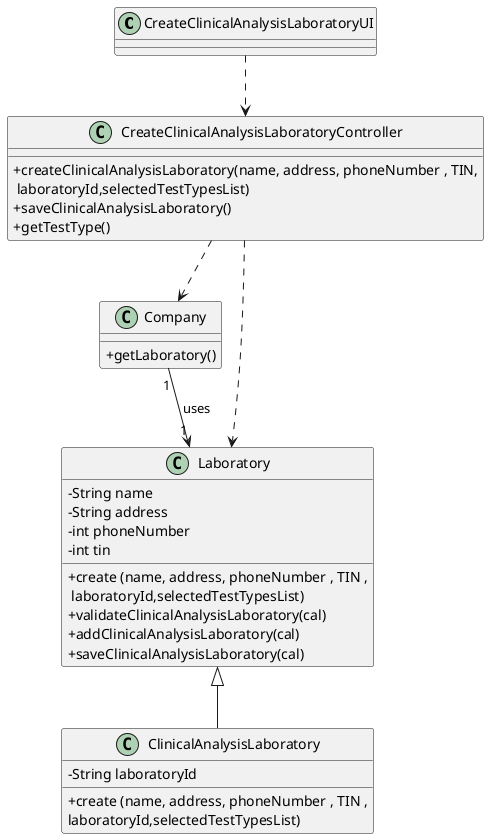 @startuml
skinparam classAttributeIconSize 0

class CreateClinicalAnalysisLaboratoryUI{
}

class CreateClinicalAnalysisLaboratoryController{
  +createClinicalAnalysisLaboratory(name, address, phoneNumber , TIN,\n laboratoryId,selectedTestTypesList)
  +saveClinicalAnalysisLaboratory()
  +getTestType()
}

class Company{
+getLaboratory()
}


class ClinicalAnalysisLaboratory {
  -String laboratoryId
  +create (name, address, phoneNumber , TIN ,\nlaboratoryId,selectedTestTypesList)


}

class Laboratory {
  -String name
  -String address
  -int phoneNumber
  -int tin
  +create (name, address, phoneNumber , TIN ,\n laboratoryId,selectedTestTypesList)
  +validateClinicalAnalysisLaboratory(cal)
  +addClinicalAnalysisLaboratory(cal)
  +saveClinicalAnalysisLaboratory(cal)
}






CreateClinicalAnalysisLaboratoryUI ..> CreateClinicalAnalysisLaboratoryController
CreateClinicalAnalysisLaboratoryController ..> Company
CreateClinicalAnalysisLaboratoryController ...> Laboratory
Company "1" --> "1" Laboratory : uses
Laboratory  <|--  ClinicalAnalysisLaboratory


@enduml